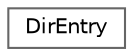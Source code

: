 digraph "Graphical Class Hierarchy"
{
 // INTERACTIVE_SVG=YES
 // LATEX_PDF_SIZE
  bgcolor="transparent";
  edge [fontname=Helvetica,fontsize=10,labelfontname=Helvetica,labelfontsize=10];
  node [fontname=Helvetica,fontsize=10,shape=box,height=0.2,width=0.4];
  rankdir="LR";
  Node0 [label="DirEntry",height=0.2,width=0.4,color="grey40", fillcolor="white", style="filled",URL="$d9/dd5/class_dir_entry.html",tooltip=" "];
}
